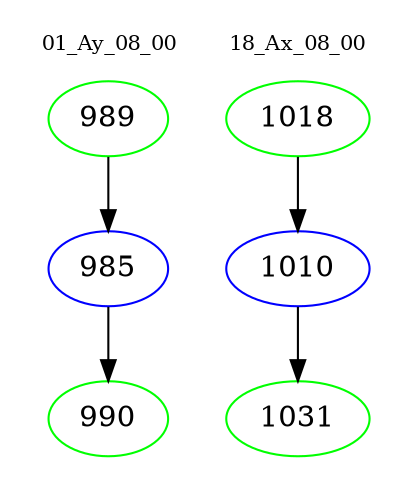 digraph{
subgraph cluster_0 {
color = white
label = "01_Ay_08_00";
fontsize=10;
T0_989 [label="989", color="green"]
T0_989 -> T0_985 [color="black"]
T0_985 [label="985", color="blue"]
T0_985 -> T0_990 [color="black"]
T0_990 [label="990", color="green"]
}
subgraph cluster_1 {
color = white
label = "18_Ax_08_00";
fontsize=10;
T1_1018 [label="1018", color="green"]
T1_1018 -> T1_1010 [color="black"]
T1_1010 [label="1010", color="blue"]
T1_1010 -> T1_1031 [color="black"]
T1_1031 [label="1031", color="green"]
}
}
